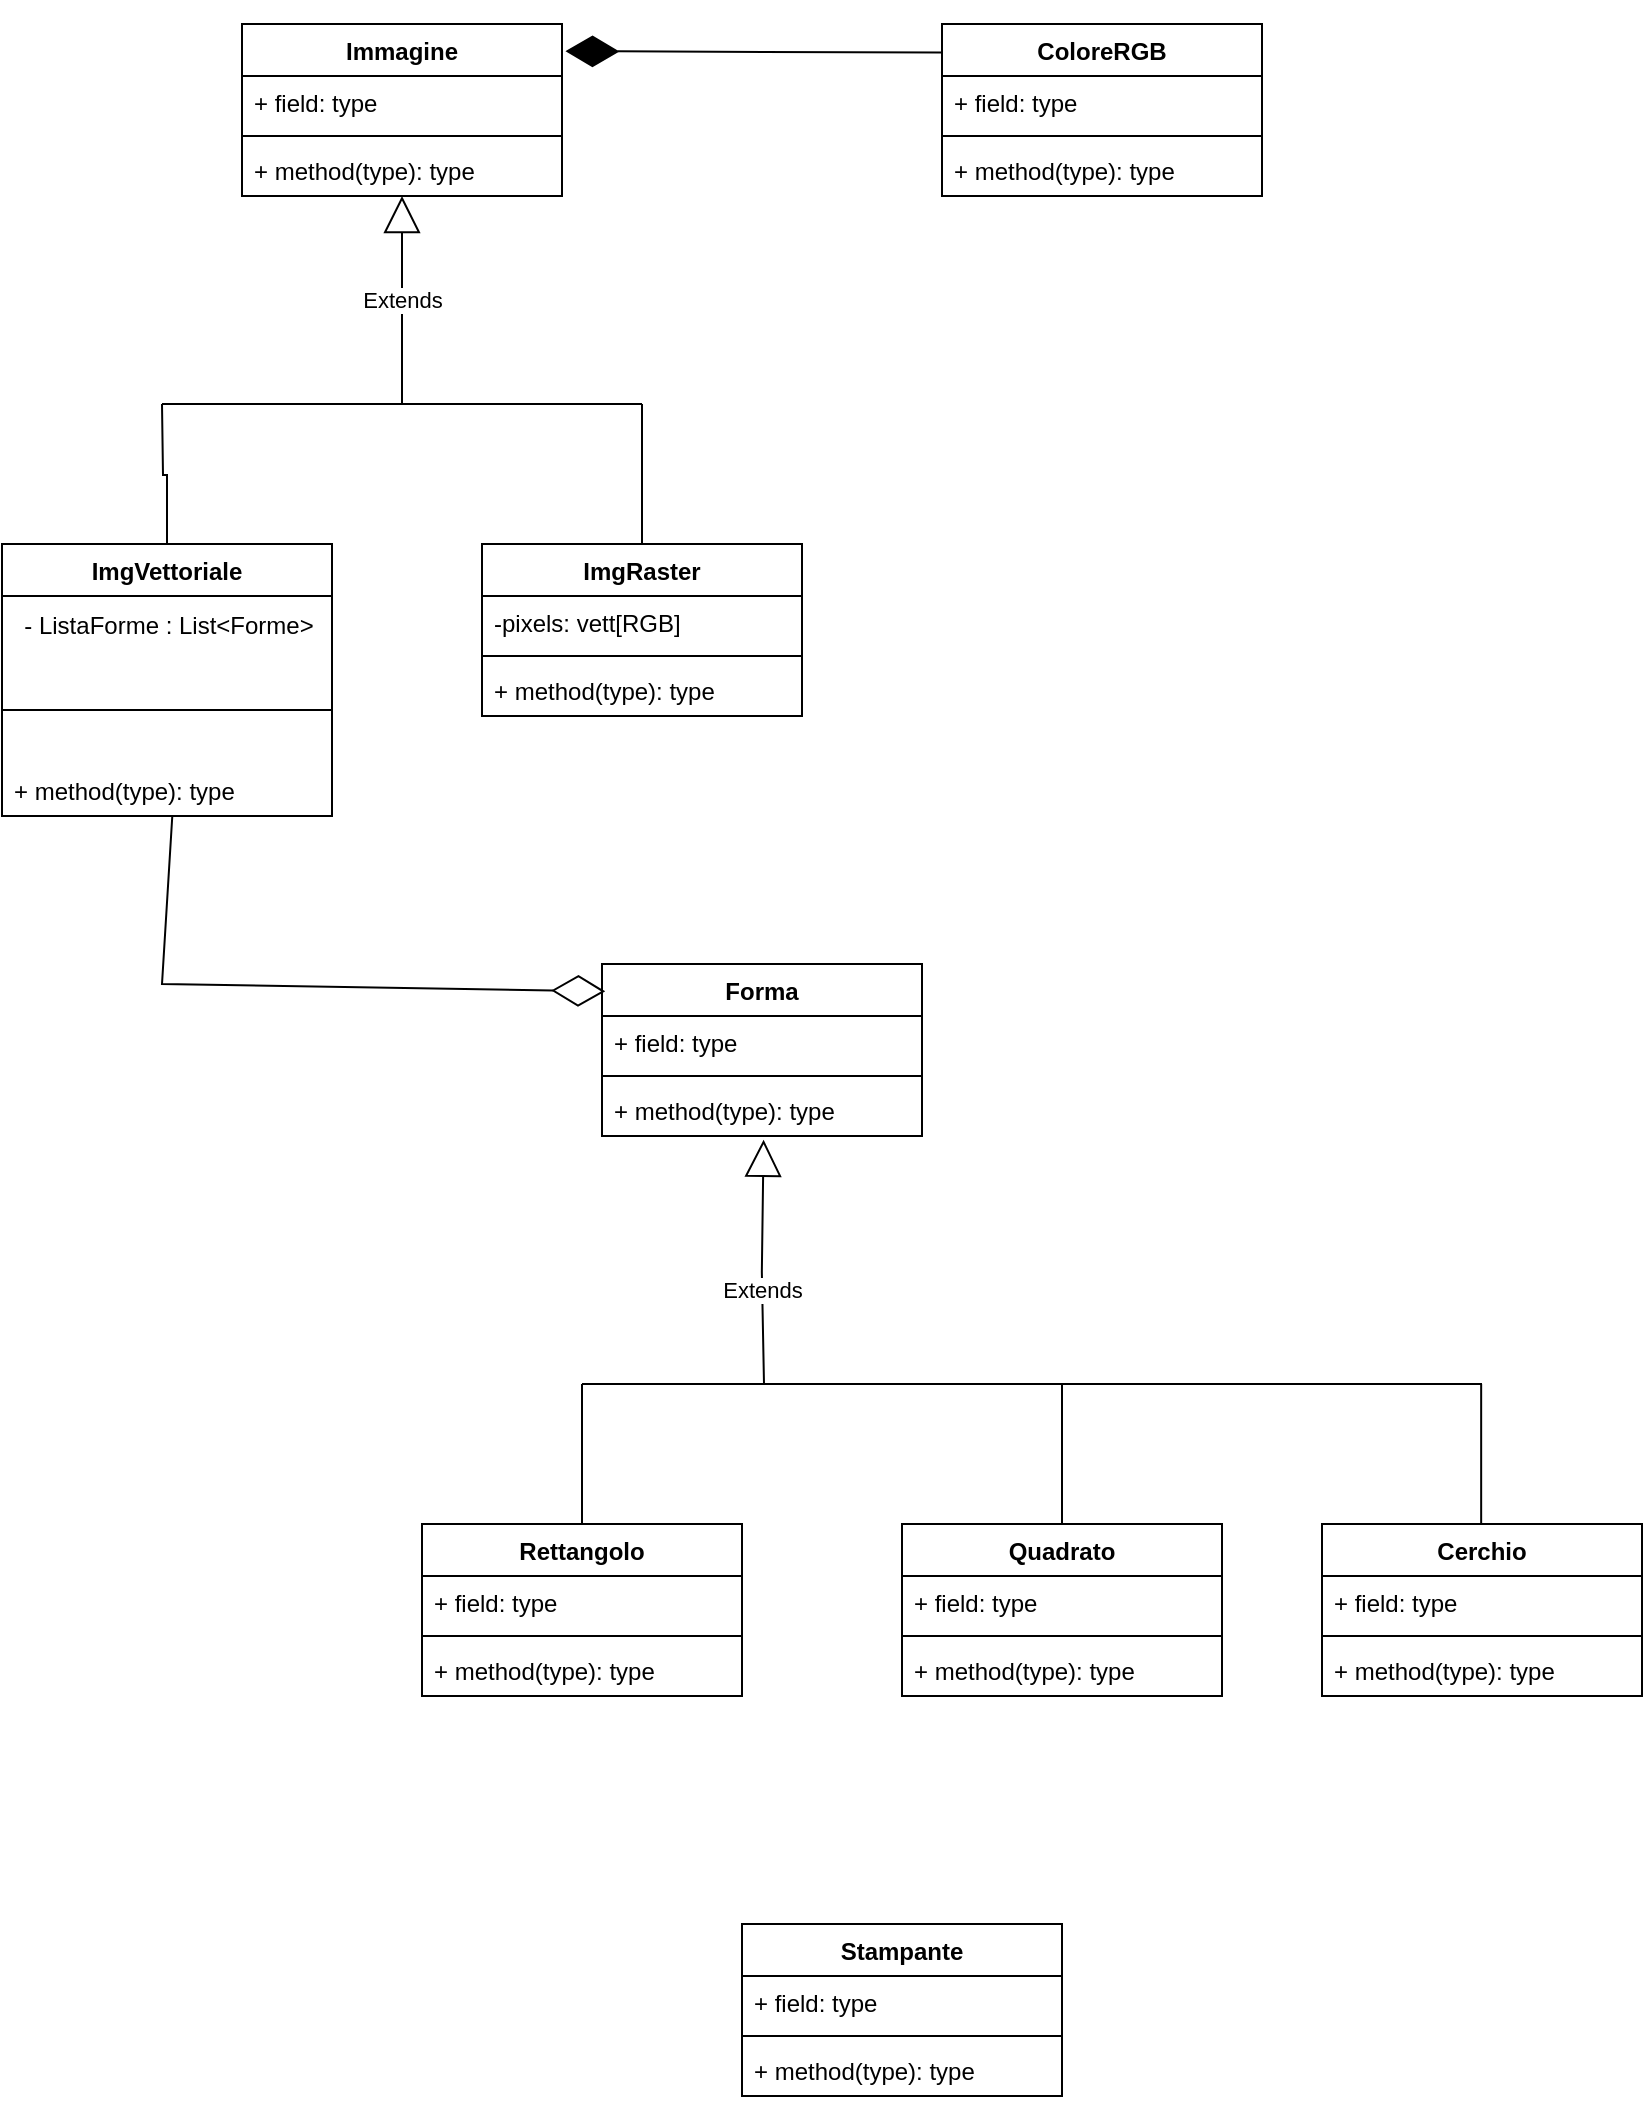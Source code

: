 <mxfile version="24.8.6">
  <diagram name="Page-1" id="iEpp4pIJr2IPqXk2whAf">
    <mxGraphModel dx="1135" dy="623" grid="1" gridSize="10" guides="1" tooltips="1" connect="1" arrows="1" fold="1" page="1" pageScale="1" pageWidth="850" pageHeight="1100" math="0" shadow="0">
      <root>
        <mxCell id="0" />
        <mxCell id="1" parent="0" />
        <mxCell id="aYwpCSBuMugaWWlxwKVp-27" value="Immagine" style="swimlane;fontStyle=1;align=center;verticalAlign=top;childLayout=stackLayout;horizontal=1;startSize=26;horizontalStack=0;resizeParent=1;resizeParentMax=0;resizeLast=0;collapsible=1;marginBottom=0;whiteSpace=wrap;html=1;" vertex="1" parent="1">
          <mxGeometry x="160" y="90" width="160" height="86" as="geometry" />
        </mxCell>
        <mxCell id="aYwpCSBuMugaWWlxwKVp-28" value="+ field: type" style="text;strokeColor=none;fillColor=none;align=left;verticalAlign=top;spacingLeft=4;spacingRight=4;overflow=hidden;rotatable=0;points=[[0,0.5],[1,0.5]];portConstraint=eastwest;whiteSpace=wrap;html=1;" vertex="1" parent="aYwpCSBuMugaWWlxwKVp-27">
          <mxGeometry y="26" width="160" height="26" as="geometry" />
        </mxCell>
        <mxCell id="aYwpCSBuMugaWWlxwKVp-29" value="" style="line;strokeWidth=1;fillColor=none;align=left;verticalAlign=middle;spacingTop=-1;spacingLeft=3;spacingRight=3;rotatable=0;labelPosition=right;points=[];portConstraint=eastwest;strokeColor=inherit;" vertex="1" parent="aYwpCSBuMugaWWlxwKVp-27">
          <mxGeometry y="52" width="160" height="8" as="geometry" />
        </mxCell>
        <mxCell id="aYwpCSBuMugaWWlxwKVp-30" value="+ method(type): type" style="text;strokeColor=none;fillColor=none;align=left;verticalAlign=top;spacingLeft=4;spacingRight=4;overflow=hidden;rotatable=0;points=[[0,0.5],[1,0.5]];portConstraint=eastwest;whiteSpace=wrap;html=1;" vertex="1" parent="aYwpCSBuMugaWWlxwKVp-27">
          <mxGeometry y="60" width="160" height="26" as="geometry" />
        </mxCell>
        <mxCell id="aYwpCSBuMugaWWlxwKVp-35" value="Extends" style="endArrow=block;endSize=16;endFill=0;html=1;rounded=0;entryX=0.5;entryY=1;entryDx=0;entryDy=0;" edge="1" parent="1" target="aYwpCSBuMugaWWlxwKVp-27">
          <mxGeometry width="160" relative="1" as="geometry">
            <mxPoint x="240" y="280" as="sourcePoint" />
            <mxPoint x="500" y="260" as="targetPoint" />
          </mxGeometry>
        </mxCell>
        <mxCell id="aYwpCSBuMugaWWlxwKVp-36" value="ImgVettoriale" style="swimlane;fontStyle=1;align=center;verticalAlign=top;childLayout=stackLayout;horizontal=1;startSize=26;horizontalStack=0;resizeParent=1;resizeParentMax=0;resizeLast=0;collapsible=1;marginBottom=0;whiteSpace=wrap;html=1;" vertex="1" parent="1">
          <mxGeometry x="40" y="350" width="165" height="136" as="geometry">
            <mxRectangle x="40" y="350" width="110" height="30" as="alternateBounds" />
          </mxGeometry>
        </mxCell>
        <mxCell id="aYwpCSBuMugaWWlxwKVp-96" value="- ListaForme : List&amp;lt;Forme&amp;gt;" style="text;html=1;align=center;verticalAlign=middle;resizable=0;points=[];autosize=1;strokeColor=none;fillColor=none;" vertex="1" parent="aYwpCSBuMugaWWlxwKVp-36">
          <mxGeometry y="26" width="165" height="30" as="geometry" />
        </mxCell>
        <mxCell id="aYwpCSBuMugaWWlxwKVp-38" value="" style="line;strokeWidth=1;fillColor=none;align=left;verticalAlign=middle;spacingTop=-1;spacingLeft=3;spacingRight=3;rotatable=0;labelPosition=right;points=[];portConstraint=eastwest;strokeColor=inherit;" vertex="1" parent="aYwpCSBuMugaWWlxwKVp-36">
          <mxGeometry y="56" width="165" height="54" as="geometry" />
        </mxCell>
        <mxCell id="aYwpCSBuMugaWWlxwKVp-39" value="+ method(type): type" style="text;strokeColor=none;fillColor=none;align=left;verticalAlign=top;spacingLeft=4;spacingRight=4;overflow=hidden;rotatable=0;points=[[0,0.5],[1,0.5]];portConstraint=eastwest;whiteSpace=wrap;html=1;" vertex="1" parent="aYwpCSBuMugaWWlxwKVp-36">
          <mxGeometry y="110" width="165" height="26" as="geometry" />
        </mxCell>
        <mxCell id="aYwpCSBuMugaWWlxwKVp-40" value="ImgRaster" style="swimlane;fontStyle=1;align=center;verticalAlign=top;childLayout=stackLayout;horizontal=1;startSize=26;horizontalStack=0;resizeParent=1;resizeParentMax=0;resizeLast=0;collapsible=1;marginBottom=0;whiteSpace=wrap;html=1;strokeColor=#000000;" vertex="1" parent="1">
          <mxGeometry x="280" y="350" width="160" height="86" as="geometry" />
        </mxCell>
        <mxCell id="aYwpCSBuMugaWWlxwKVp-41" value="-pixels: vett[RGB]" style="text;strokeColor=none;fillColor=none;align=left;verticalAlign=top;spacingLeft=4;spacingRight=4;overflow=hidden;rotatable=0;points=[[0,0.5],[1,0.5]];portConstraint=eastwest;whiteSpace=wrap;html=1;" vertex="1" parent="aYwpCSBuMugaWWlxwKVp-40">
          <mxGeometry y="26" width="160" height="26" as="geometry" />
        </mxCell>
        <mxCell id="aYwpCSBuMugaWWlxwKVp-42" value="" style="line;strokeWidth=1;fillColor=none;align=left;verticalAlign=middle;spacingTop=-1;spacingLeft=3;spacingRight=3;rotatable=0;labelPosition=right;points=[];portConstraint=eastwest;strokeColor=inherit;" vertex="1" parent="aYwpCSBuMugaWWlxwKVp-40">
          <mxGeometry y="52" width="160" height="8" as="geometry" />
        </mxCell>
        <mxCell id="aYwpCSBuMugaWWlxwKVp-43" value="+ method(type): type" style="text;strokeColor=none;fillColor=none;align=left;verticalAlign=top;spacingLeft=4;spacingRight=4;overflow=hidden;rotatable=0;points=[[0,0.5],[1,0.5]];portConstraint=eastwest;whiteSpace=wrap;html=1;" vertex="1" parent="aYwpCSBuMugaWWlxwKVp-40">
          <mxGeometry y="60" width="160" height="26" as="geometry" />
        </mxCell>
        <mxCell id="aYwpCSBuMugaWWlxwKVp-47" value="" style="endArrow=none;html=1;edgeStyle=orthogonalEdgeStyle;rounded=0;" edge="1" parent="1">
          <mxGeometry relative="1" as="geometry">
            <mxPoint x="240" y="280" as="sourcePoint" />
            <mxPoint x="360" y="280" as="targetPoint" />
          </mxGeometry>
        </mxCell>
        <mxCell id="aYwpCSBuMugaWWlxwKVp-50" value="" style="endArrow=none;html=1;edgeStyle=orthogonalEdgeStyle;rounded=0;" edge="1" parent="1">
          <mxGeometry relative="1" as="geometry">
            <mxPoint x="120" y="280" as="sourcePoint" />
            <mxPoint x="240" y="280" as="targetPoint" />
          </mxGeometry>
        </mxCell>
        <mxCell id="aYwpCSBuMugaWWlxwKVp-51" value="" style="endArrow=none;html=1;edgeStyle=orthogonalEdgeStyle;rounded=0;exitX=0.5;exitY=0;exitDx=0;exitDy=0;" edge="1" parent="1" source="aYwpCSBuMugaWWlxwKVp-40">
          <mxGeometry relative="1" as="geometry">
            <mxPoint x="260" y="300" as="sourcePoint" />
            <mxPoint x="360" y="280" as="targetPoint" />
          </mxGeometry>
        </mxCell>
        <mxCell id="aYwpCSBuMugaWWlxwKVp-53" value="" style="endArrow=none;html=1;edgeStyle=orthogonalEdgeStyle;rounded=0;exitX=0.5;exitY=0;exitDx=0;exitDy=0;" edge="1" parent="1" source="aYwpCSBuMugaWWlxwKVp-36">
          <mxGeometry relative="1" as="geometry">
            <mxPoint x="240" y="360" as="sourcePoint" />
            <mxPoint x="120" y="280" as="targetPoint" />
          </mxGeometry>
        </mxCell>
        <mxCell id="aYwpCSBuMugaWWlxwKVp-67" value="&lt;div&gt;Forma&lt;/div&gt;&lt;div&gt;&lt;br&gt;&lt;/div&gt;" style="swimlane;fontStyle=1;align=center;verticalAlign=top;childLayout=stackLayout;horizontal=1;startSize=26;horizontalStack=0;resizeParent=1;resizeParentMax=0;resizeLast=0;collapsible=1;marginBottom=0;whiteSpace=wrap;html=1;" vertex="1" parent="1">
          <mxGeometry x="340" y="560" width="160" height="86" as="geometry" />
        </mxCell>
        <mxCell id="aYwpCSBuMugaWWlxwKVp-68" value="+ field: type" style="text;strokeColor=none;fillColor=none;align=left;verticalAlign=top;spacingLeft=4;spacingRight=4;overflow=hidden;rotatable=0;points=[[0,0.5],[1,0.5]];portConstraint=eastwest;whiteSpace=wrap;html=1;" vertex="1" parent="aYwpCSBuMugaWWlxwKVp-67">
          <mxGeometry y="26" width="160" height="26" as="geometry" />
        </mxCell>
        <mxCell id="aYwpCSBuMugaWWlxwKVp-69" value="" style="line;strokeWidth=1;fillColor=none;align=left;verticalAlign=middle;spacingTop=-1;spacingLeft=3;spacingRight=3;rotatable=0;labelPosition=right;points=[];portConstraint=eastwest;strokeColor=inherit;" vertex="1" parent="aYwpCSBuMugaWWlxwKVp-67">
          <mxGeometry y="52" width="160" height="8" as="geometry" />
        </mxCell>
        <mxCell id="aYwpCSBuMugaWWlxwKVp-70" value="+ method(type): type" style="text;strokeColor=none;fillColor=none;align=left;verticalAlign=top;spacingLeft=4;spacingRight=4;overflow=hidden;rotatable=0;points=[[0,0.5],[1,0.5]];portConstraint=eastwest;whiteSpace=wrap;html=1;" vertex="1" parent="aYwpCSBuMugaWWlxwKVp-67">
          <mxGeometry y="60" width="160" height="26" as="geometry" />
        </mxCell>
        <mxCell id="aYwpCSBuMugaWWlxwKVp-71" value="Extends" style="endArrow=block;endSize=16;endFill=0;html=1;rounded=0;entryX=0.505;entryY=1.071;entryDx=0;entryDy=0;entryPerimeter=0;" edge="1" parent="1" target="aYwpCSBuMugaWWlxwKVp-70">
          <mxGeometry x="-0.231" width="160" relative="1" as="geometry">
            <mxPoint x="421" y="770" as="sourcePoint" />
            <mxPoint x="420" y="690" as="targetPoint" />
            <Array as="points">
              <mxPoint x="419.92" y="714" />
            </Array>
            <mxPoint as="offset" />
          </mxGeometry>
        </mxCell>
        <mxCell id="aYwpCSBuMugaWWlxwKVp-72" value="Rettangolo" style="swimlane;fontStyle=1;align=center;verticalAlign=top;childLayout=stackLayout;horizontal=1;startSize=26;horizontalStack=0;resizeParent=1;resizeParentMax=0;resizeLast=0;collapsible=1;marginBottom=0;whiteSpace=wrap;html=1;" vertex="1" parent="1">
          <mxGeometry x="250" y="840" width="160" height="86" as="geometry" />
        </mxCell>
        <mxCell id="aYwpCSBuMugaWWlxwKVp-73" value="+ field: type" style="text;strokeColor=none;fillColor=none;align=left;verticalAlign=top;spacingLeft=4;spacingRight=4;overflow=hidden;rotatable=0;points=[[0,0.5],[1,0.5]];portConstraint=eastwest;whiteSpace=wrap;html=1;" vertex="1" parent="aYwpCSBuMugaWWlxwKVp-72">
          <mxGeometry y="26" width="160" height="26" as="geometry" />
        </mxCell>
        <mxCell id="aYwpCSBuMugaWWlxwKVp-74" value="" style="line;strokeWidth=1;fillColor=none;align=left;verticalAlign=middle;spacingTop=-1;spacingLeft=3;spacingRight=3;rotatable=0;labelPosition=right;points=[];portConstraint=eastwest;strokeColor=inherit;" vertex="1" parent="aYwpCSBuMugaWWlxwKVp-72">
          <mxGeometry y="52" width="160" height="8" as="geometry" />
        </mxCell>
        <mxCell id="aYwpCSBuMugaWWlxwKVp-75" value="+ method(type): type" style="text;strokeColor=none;fillColor=none;align=left;verticalAlign=top;spacingLeft=4;spacingRight=4;overflow=hidden;rotatable=0;points=[[0,0.5],[1,0.5]];portConstraint=eastwest;whiteSpace=wrap;html=1;" vertex="1" parent="aYwpCSBuMugaWWlxwKVp-72">
          <mxGeometry y="60" width="160" height="26" as="geometry" />
        </mxCell>
        <mxCell id="aYwpCSBuMugaWWlxwKVp-76" value="&lt;div&gt;Quadrato&lt;/div&gt;&lt;div&gt;&lt;br&gt;&lt;/div&gt;" style="swimlane;fontStyle=1;align=center;verticalAlign=top;childLayout=stackLayout;horizontal=1;startSize=26;horizontalStack=0;resizeParent=1;resizeParentMax=0;resizeLast=0;collapsible=1;marginBottom=0;whiteSpace=wrap;html=1;strokeColor=#000000;" vertex="1" parent="1">
          <mxGeometry x="490" y="840" width="160" height="86" as="geometry" />
        </mxCell>
        <mxCell id="aYwpCSBuMugaWWlxwKVp-77" value="+ field: type" style="text;strokeColor=none;fillColor=none;align=left;verticalAlign=top;spacingLeft=4;spacingRight=4;overflow=hidden;rotatable=0;points=[[0,0.5],[1,0.5]];portConstraint=eastwest;whiteSpace=wrap;html=1;" vertex="1" parent="aYwpCSBuMugaWWlxwKVp-76">
          <mxGeometry y="26" width="160" height="26" as="geometry" />
        </mxCell>
        <mxCell id="aYwpCSBuMugaWWlxwKVp-78" value="" style="line;strokeWidth=1;fillColor=none;align=left;verticalAlign=middle;spacingTop=-1;spacingLeft=3;spacingRight=3;rotatable=0;labelPosition=right;points=[];portConstraint=eastwest;strokeColor=inherit;" vertex="1" parent="aYwpCSBuMugaWWlxwKVp-76">
          <mxGeometry y="52" width="160" height="8" as="geometry" />
        </mxCell>
        <mxCell id="aYwpCSBuMugaWWlxwKVp-79" value="+ method(type): type" style="text;strokeColor=none;fillColor=none;align=left;verticalAlign=top;spacingLeft=4;spacingRight=4;overflow=hidden;rotatable=0;points=[[0,0.5],[1,0.5]];portConstraint=eastwest;whiteSpace=wrap;html=1;" vertex="1" parent="aYwpCSBuMugaWWlxwKVp-76">
          <mxGeometry y="60" width="160" height="26" as="geometry" />
        </mxCell>
        <mxCell id="aYwpCSBuMugaWWlxwKVp-80" value="" style="endArrow=none;html=1;edgeStyle=orthogonalEdgeStyle;rounded=0;" edge="1" parent="1">
          <mxGeometry relative="1" as="geometry">
            <mxPoint x="450" y="770" as="sourcePoint" />
            <mxPoint x="570" y="770" as="targetPoint" />
          </mxGeometry>
        </mxCell>
        <mxCell id="aYwpCSBuMugaWWlxwKVp-81" value="" style="endArrow=none;html=1;edgeStyle=orthogonalEdgeStyle;rounded=0;" edge="1" parent="1">
          <mxGeometry relative="1" as="geometry">
            <mxPoint x="330" y="770" as="sourcePoint" />
            <mxPoint x="450" y="770" as="targetPoint" />
          </mxGeometry>
        </mxCell>
        <mxCell id="aYwpCSBuMugaWWlxwKVp-82" value="" style="endArrow=none;html=1;edgeStyle=orthogonalEdgeStyle;rounded=0;exitX=0.5;exitY=0;exitDx=0;exitDy=0;" edge="1" parent="1" source="aYwpCSBuMugaWWlxwKVp-76">
          <mxGeometry relative="1" as="geometry">
            <mxPoint x="470" y="790" as="sourcePoint" />
            <mxPoint x="570" y="770" as="targetPoint" />
          </mxGeometry>
        </mxCell>
        <mxCell id="aYwpCSBuMugaWWlxwKVp-83" value="" style="endArrow=none;html=1;edgeStyle=orthogonalEdgeStyle;rounded=0;exitX=0.5;exitY=0;exitDx=0;exitDy=0;" edge="1" parent="1" source="aYwpCSBuMugaWWlxwKVp-72">
          <mxGeometry relative="1" as="geometry">
            <mxPoint x="450" y="850" as="sourcePoint" />
            <mxPoint x="330" y="770" as="targetPoint" />
          </mxGeometry>
        </mxCell>
        <mxCell id="aYwpCSBuMugaWWlxwKVp-84" value="&lt;div&gt;Cerchio&lt;/div&gt;&lt;div&gt;&lt;br&gt;&lt;/div&gt;" style="swimlane;fontStyle=1;align=center;verticalAlign=top;childLayout=stackLayout;horizontal=1;startSize=26;horizontalStack=0;resizeParent=1;resizeParentMax=0;resizeLast=0;collapsible=1;marginBottom=0;whiteSpace=wrap;html=1;strokeColor=#000000;" vertex="1" parent="1">
          <mxGeometry x="700" y="840" width="160" height="86" as="geometry" />
        </mxCell>
        <mxCell id="aYwpCSBuMugaWWlxwKVp-85" value="+ field: type" style="text;strokeColor=none;fillColor=none;align=left;verticalAlign=top;spacingLeft=4;spacingRight=4;overflow=hidden;rotatable=0;points=[[0,0.5],[1,0.5]];portConstraint=eastwest;whiteSpace=wrap;html=1;" vertex="1" parent="aYwpCSBuMugaWWlxwKVp-84">
          <mxGeometry y="26" width="160" height="26" as="geometry" />
        </mxCell>
        <mxCell id="aYwpCSBuMugaWWlxwKVp-86" value="" style="line;strokeWidth=1;fillColor=none;align=left;verticalAlign=middle;spacingTop=-1;spacingLeft=3;spacingRight=3;rotatable=0;labelPosition=right;points=[];portConstraint=eastwest;strokeColor=inherit;" vertex="1" parent="aYwpCSBuMugaWWlxwKVp-84">
          <mxGeometry y="52" width="160" height="8" as="geometry" />
        </mxCell>
        <mxCell id="aYwpCSBuMugaWWlxwKVp-87" value="+ method(type): type" style="text;strokeColor=none;fillColor=none;align=left;verticalAlign=top;spacingLeft=4;spacingRight=4;overflow=hidden;rotatable=0;points=[[0,0.5],[1,0.5]];portConstraint=eastwest;whiteSpace=wrap;html=1;" vertex="1" parent="aYwpCSBuMugaWWlxwKVp-84">
          <mxGeometry y="60" width="160" height="26" as="geometry" />
        </mxCell>
        <mxCell id="aYwpCSBuMugaWWlxwKVp-88" value="" style="endArrow=none;html=1;edgeStyle=orthogonalEdgeStyle;rounded=0;exitX=0.5;exitY=0;exitDx=0;exitDy=0;" edge="1" parent="1">
          <mxGeometry relative="1" as="geometry">
            <mxPoint x="779.58" y="840" as="sourcePoint" />
            <mxPoint x="779.58" y="770" as="targetPoint" />
          </mxGeometry>
        </mxCell>
        <mxCell id="aYwpCSBuMugaWWlxwKVp-89" value="" style="endArrow=none;html=1;edgeStyle=orthogonalEdgeStyle;rounded=0;" edge="1" parent="1">
          <mxGeometry relative="1" as="geometry">
            <mxPoint x="570" y="770" as="sourcePoint" />
            <mxPoint x="780" y="770" as="targetPoint" />
          </mxGeometry>
        </mxCell>
        <mxCell id="aYwpCSBuMugaWWlxwKVp-90" value="" style="endArrow=diamondThin;endFill=0;endSize=24;html=1;rounded=0;exitX=0.516;exitY=1.006;exitDx=0;exitDy=0;exitPerimeter=0;entryX=0.01;entryY=0.159;entryDx=0;entryDy=0;entryPerimeter=0;" edge="1" parent="1" source="aYwpCSBuMugaWWlxwKVp-39" target="aYwpCSBuMugaWWlxwKVp-67">
          <mxGeometry width="160" relative="1" as="geometry">
            <mxPoint x="120.0" y="436.0" as="sourcePoint" />
            <mxPoint x="259.2" y="644.28" as="targetPoint" />
            <Array as="points">
              <mxPoint x="120" y="570" />
            </Array>
          </mxGeometry>
        </mxCell>
        <mxCell id="aYwpCSBuMugaWWlxwKVp-91" value="&lt;div&gt;ColoreRGB&lt;/div&gt;&lt;div&gt;&lt;br&gt;&lt;/div&gt;" style="swimlane;fontStyle=1;align=center;verticalAlign=top;childLayout=stackLayout;horizontal=1;startSize=26;horizontalStack=0;resizeParent=1;resizeParentMax=0;resizeLast=0;collapsible=1;marginBottom=0;whiteSpace=wrap;html=1;" vertex="1" parent="1">
          <mxGeometry x="510" y="90" width="160" height="86" as="geometry" />
        </mxCell>
        <mxCell id="aYwpCSBuMugaWWlxwKVp-92" value="+ field: type" style="text;strokeColor=none;fillColor=none;align=left;verticalAlign=top;spacingLeft=4;spacingRight=4;overflow=hidden;rotatable=0;points=[[0,0.5],[1,0.5]];portConstraint=eastwest;whiteSpace=wrap;html=1;" vertex="1" parent="aYwpCSBuMugaWWlxwKVp-91">
          <mxGeometry y="26" width="160" height="26" as="geometry" />
        </mxCell>
        <mxCell id="aYwpCSBuMugaWWlxwKVp-93" value="" style="line;strokeWidth=1;fillColor=none;align=left;verticalAlign=middle;spacingTop=-1;spacingLeft=3;spacingRight=3;rotatable=0;labelPosition=right;points=[];portConstraint=eastwest;strokeColor=inherit;" vertex="1" parent="aYwpCSBuMugaWWlxwKVp-91">
          <mxGeometry y="52" width="160" height="8" as="geometry" />
        </mxCell>
        <mxCell id="aYwpCSBuMugaWWlxwKVp-94" value="+ method(type): type" style="text;strokeColor=none;fillColor=none;align=left;verticalAlign=top;spacingLeft=4;spacingRight=4;overflow=hidden;rotatable=0;points=[[0,0.5],[1,0.5]];portConstraint=eastwest;whiteSpace=wrap;html=1;" vertex="1" parent="aYwpCSBuMugaWWlxwKVp-91">
          <mxGeometry y="60" width="160" height="26" as="geometry" />
        </mxCell>
        <mxCell id="aYwpCSBuMugaWWlxwKVp-98" value="" style="endArrow=diamondThin;endFill=1;endSize=24;html=1;rounded=0;entryX=1.011;entryY=0.158;entryDx=0;entryDy=0;entryPerimeter=0;exitX=0;exitY=0.166;exitDx=0;exitDy=0;exitPerimeter=0;" edge="1" parent="1" source="aYwpCSBuMugaWWlxwKVp-91" target="aYwpCSBuMugaWWlxwKVp-27">
          <mxGeometry width="160" relative="1" as="geometry">
            <mxPoint x="420" y="70" as="sourcePoint" />
            <mxPoint x="490" y="140" as="targetPoint" />
            <Array as="points" />
          </mxGeometry>
        </mxCell>
        <mxCell id="aYwpCSBuMugaWWlxwKVp-99" value="Stampante" style="swimlane;fontStyle=1;align=center;verticalAlign=top;childLayout=stackLayout;horizontal=1;startSize=26;horizontalStack=0;resizeParent=1;resizeParentMax=0;resizeLast=0;collapsible=1;marginBottom=0;whiteSpace=wrap;html=1;" vertex="1" parent="1">
          <mxGeometry x="410" y="1040" width="160" height="86" as="geometry" />
        </mxCell>
        <mxCell id="aYwpCSBuMugaWWlxwKVp-100" value="+ field: type" style="text;strokeColor=none;fillColor=none;align=left;verticalAlign=top;spacingLeft=4;spacingRight=4;overflow=hidden;rotatable=0;points=[[0,0.5],[1,0.5]];portConstraint=eastwest;whiteSpace=wrap;html=1;" vertex="1" parent="aYwpCSBuMugaWWlxwKVp-99">
          <mxGeometry y="26" width="160" height="26" as="geometry" />
        </mxCell>
        <mxCell id="aYwpCSBuMugaWWlxwKVp-101" value="" style="line;strokeWidth=1;fillColor=none;align=left;verticalAlign=middle;spacingTop=-1;spacingLeft=3;spacingRight=3;rotatable=0;labelPosition=right;points=[];portConstraint=eastwest;strokeColor=inherit;" vertex="1" parent="aYwpCSBuMugaWWlxwKVp-99">
          <mxGeometry y="52" width="160" height="8" as="geometry" />
        </mxCell>
        <mxCell id="aYwpCSBuMugaWWlxwKVp-102" value="+ method(type): type" style="text;strokeColor=none;fillColor=none;align=left;verticalAlign=top;spacingLeft=4;spacingRight=4;overflow=hidden;rotatable=0;points=[[0,0.5],[1,0.5]];portConstraint=eastwest;whiteSpace=wrap;html=1;" vertex="1" parent="aYwpCSBuMugaWWlxwKVp-99">
          <mxGeometry y="60" width="160" height="26" as="geometry" />
        </mxCell>
      </root>
    </mxGraphModel>
  </diagram>
</mxfile>
